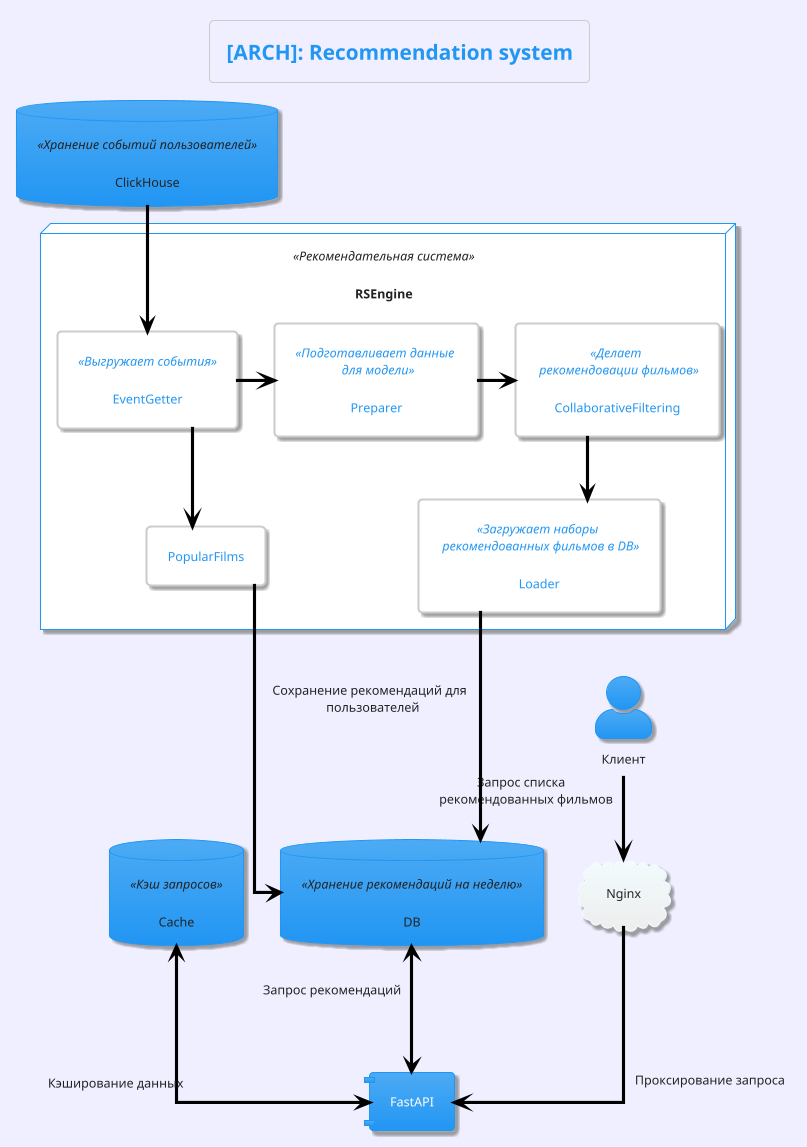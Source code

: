 @startuml
!theme materia
skinparam componentStyle uml1
skinparam backgroundColor MOTIVATION
skinparam linetype ortho
skinparam actorStyle awesome
skinparam defaultTextAlignment center
skinparam classarrowcolor Black
skinparam SequenceMessageAlign reverseDirection

title [ARCH]: Recommendation system

actor Клиент as Client
component FastAPI
node RSEngine <<Рекомендательная система>> {
    rectangle EventGetter <<Выгружает события>>
    rectangle Preparer <<Подготавливает данные \n для модели>>
    rectangle Loader <<Загружает наборы \n рекомендованных фильмов в DB>>
    rectangle CollaborativeFiltering <<Делает \n рекомендовации фильмов>>
    rectangle PopularFilms
}
cloud Nginx
database ClickHouse <<Хранение событий пользователей>>
database Cache <<Кэш запросов>>
database DB <<Хранение рекомендаций на неделю>>

Client -->Nginx: Запрос списка  \n рекомендованных фильмов
Nginx ---> FastAPI: Проксирование запроса
FastAPI <-up--> DB: Запрос рекомендаций
ClickHouse --> EventGetter
Preparer -> CollaborativeFiltering
EventGetter -right-> Preparer
EventGetter -down-> PopularFilms
PopularFilms --> DB

CollaborativeFiltering -down-> Loader
Loader -down--> DB: Сохранение рекомендаций для \n пользователей
FastAPI <-up--> Cache: Кэширование данных
@enduml
